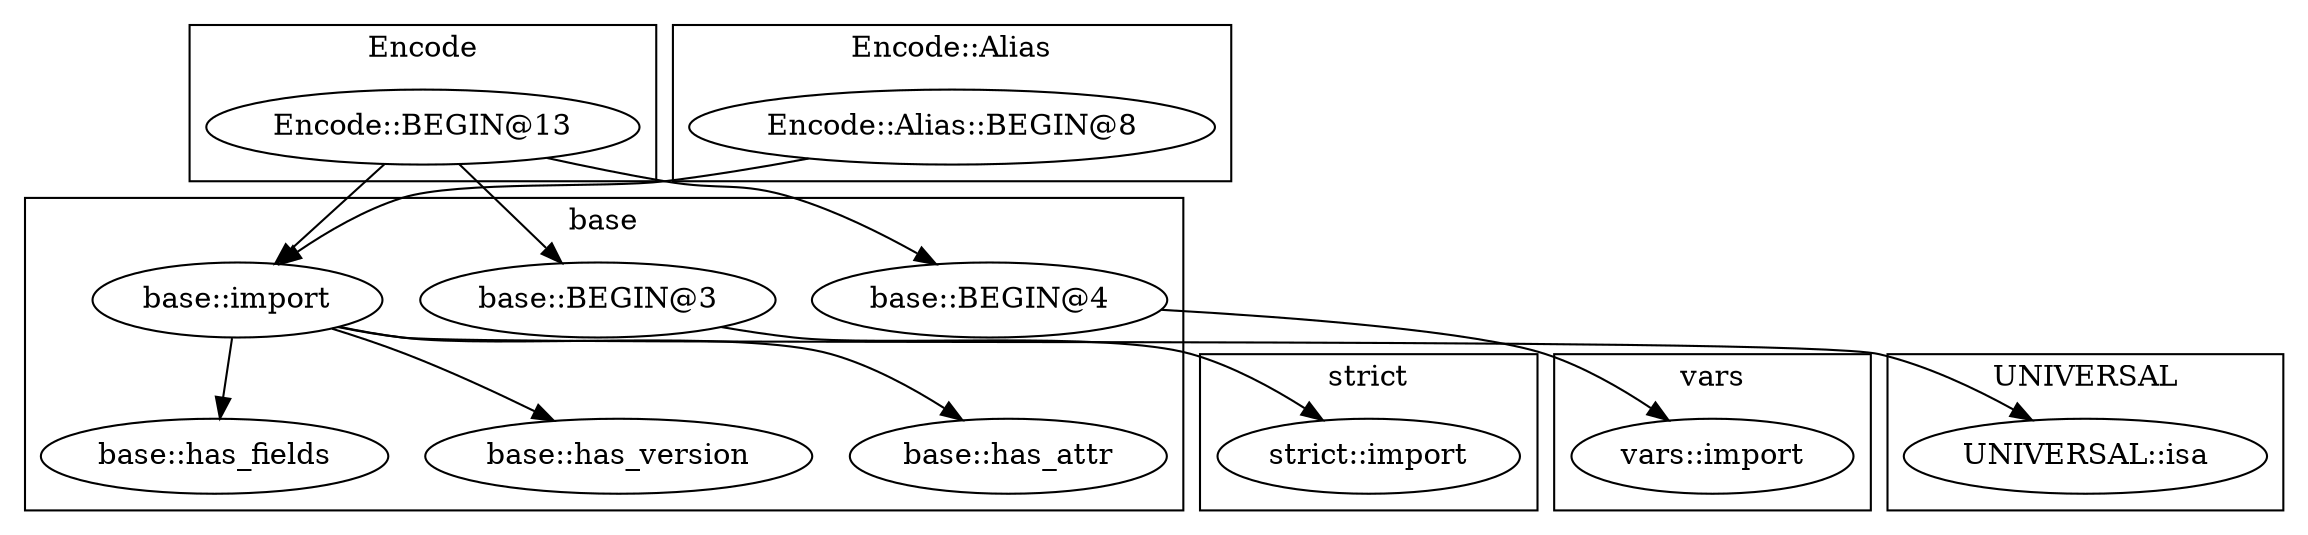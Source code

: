 digraph {
graph [overlap=false]
subgraph cluster_Encode {
	label="Encode";
	"Encode::BEGIN@13";
}
subgraph cluster_base {
	label="base";
	"base::BEGIN@3";
	"base::BEGIN@4";
	"base::has_fields";
	"base::has_version";
	"base::has_attr";
	"base::import";
}
subgraph cluster_vars {
	label="vars";
	"vars::import";
}
subgraph cluster_strict {
	label="strict";
	"strict::import";
}
subgraph cluster_UNIVERSAL {
	label="UNIVERSAL";
	"UNIVERSAL::isa";
}
subgraph cluster_Encode_Alias {
	label="Encode::Alias";
	"Encode::Alias::BEGIN@8";
}
"base::import" -> "base::has_version";
"Encode::BEGIN@13" -> "base::BEGIN@3";
"Encode::BEGIN@13" -> "base::BEGIN@4";
"Encode::BEGIN@13" -> "base::import";
"Encode::Alias::BEGIN@8" -> "base::import";
"base::import" -> "UNIVERSAL::isa";
"base::import" -> "base::has_fields";
"base::BEGIN@4" -> "vars::import";
"base::import" -> "base::has_attr";
"base::BEGIN@3" -> "strict::import";
}
